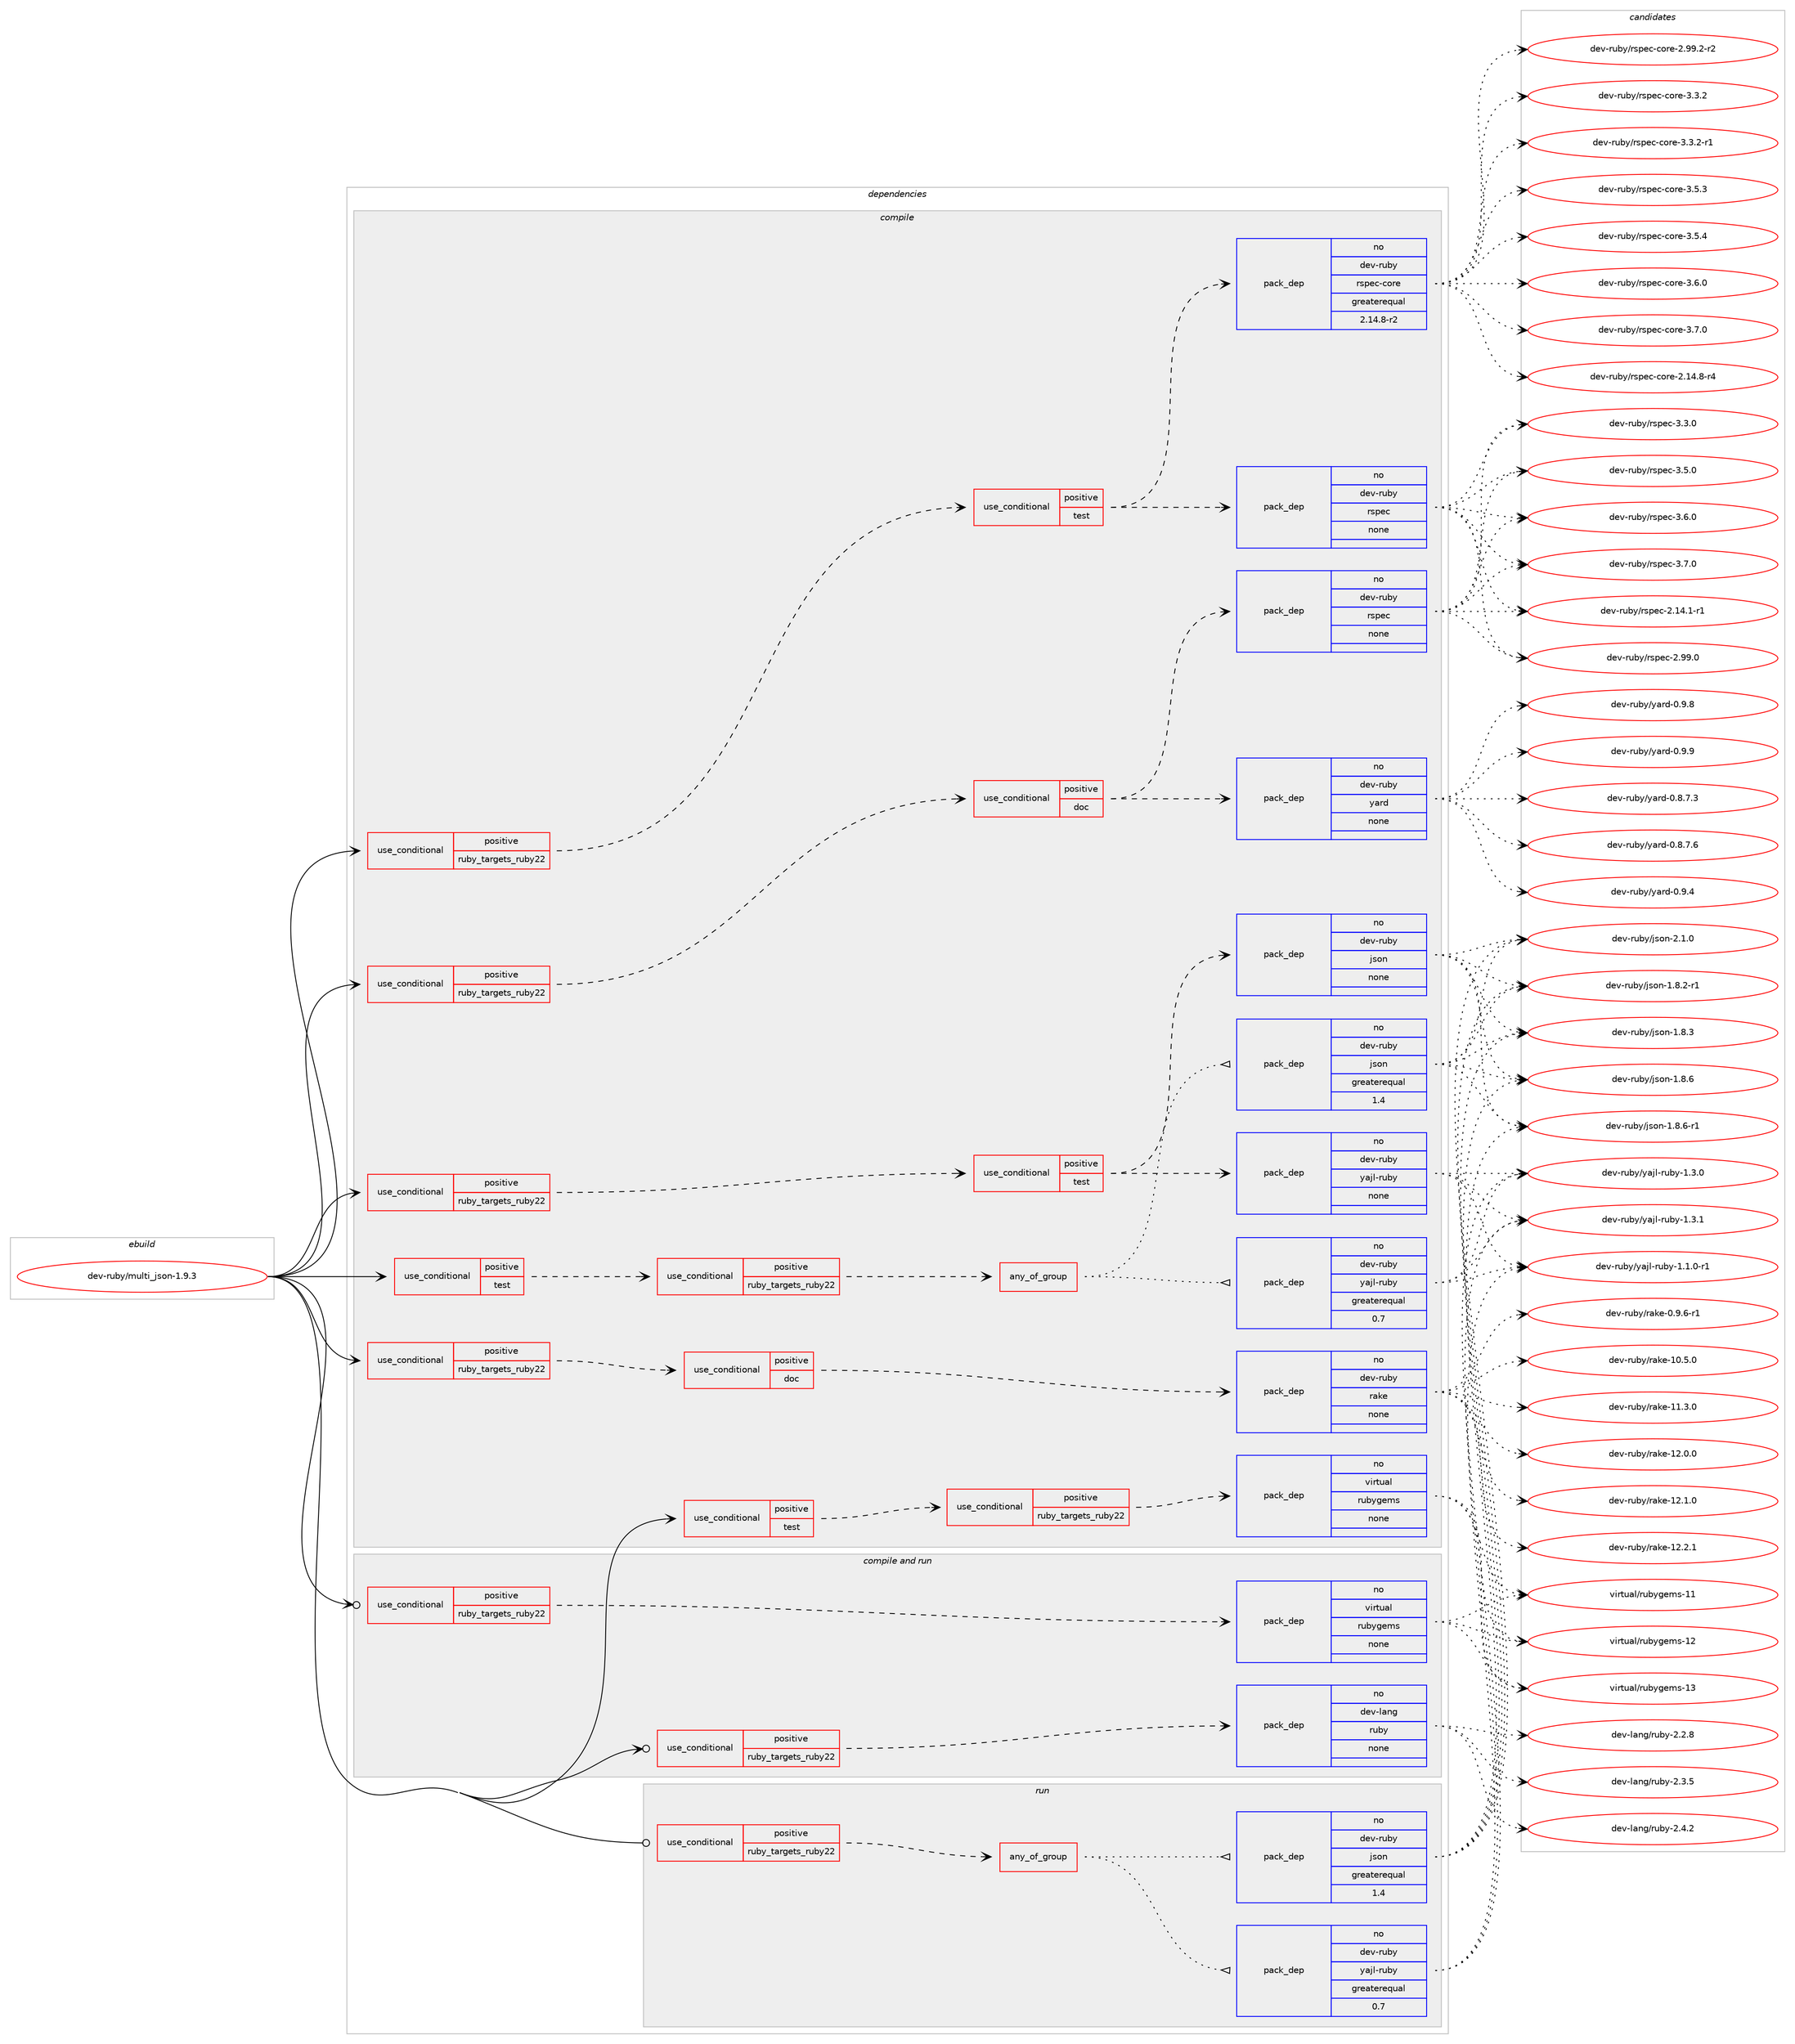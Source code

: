 digraph prolog {

# *************
# Graph options
# *************

newrank=true;
concentrate=true;
compound=true;
graph [rankdir=LR,fontname=Helvetica,fontsize=10,ranksep=1.5];#, ranksep=2.5, nodesep=0.2];
edge  [arrowhead=vee];
node  [fontname=Helvetica,fontsize=10];

# **********
# The ebuild
# **********

subgraph cluster_leftcol {
color=gray;
rank=same;
label=<<i>ebuild</i>>;
id [label="dev-ruby/multi_json-1.9.3", color=red, width=4, href="../dev-ruby/multi_json-1.9.3.svg"];
}

# ****************
# The dependencies
# ****************

subgraph cluster_midcol {
color=gray;
label=<<i>dependencies</i>>;
subgraph cluster_compile {
fillcolor="#eeeeee";
style=filled;
label=<<i>compile</i>>;
subgraph cond62586 {
dependency249274 [label=<<TABLE BORDER="0" CELLBORDER="1" CELLSPACING="0" CELLPADDING="4"><TR><TD ROWSPAN="3" CELLPADDING="10">use_conditional</TD></TR><TR><TD>positive</TD></TR><TR><TD>ruby_targets_ruby22</TD></TR></TABLE>>, shape=none, color=red];
subgraph cond62587 {
dependency249275 [label=<<TABLE BORDER="0" CELLBORDER="1" CELLSPACING="0" CELLPADDING="4"><TR><TD ROWSPAN="3" CELLPADDING="10">use_conditional</TD></TR><TR><TD>positive</TD></TR><TR><TD>doc</TD></TR></TABLE>>, shape=none, color=red];
subgraph pack182585 {
dependency249276 [label=<<TABLE BORDER="0" CELLBORDER="1" CELLSPACING="0" CELLPADDING="4" WIDTH="220"><TR><TD ROWSPAN="6" CELLPADDING="30">pack_dep</TD></TR><TR><TD WIDTH="110">no</TD></TR><TR><TD>dev-ruby</TD></TR><TR><TD>rake</TD></TR><TR><TD>none</TD></TR><TR><TD></TD></TR></TABLE>>, shape=none, color=blue];
}
dependency249275:e -> dependency249276:w [weight=20,style="dashed",arrowhead="vee"];
}
dependency249274:e -> dependency249275:w [weight=20,style="dashed",arrowhead="vee"];
}
id:e -> dependency249274:w [weight=20,style="solid",arrowhead="vee"];
subgraph cond62588 {
dependency249277 [label=<<TABLE BORDER="0" CELLBORDER="1" CELLSPACING="0" CELLPADDING="4"><TR><TD ROWSPAN="3" CELLPADDING="10">use_conditional</TD></TR><TR><TD>positive</TD></TR><TR><TD>ruby_targets_ruby22</TD></TR></TABLE>>, shape=none, color=red];
subgraph cond62589 {
dependency249278 [label=<<TABLE BORDER="0" CELLBORDER="1" CELLSPACING="0" CELLPADDING="4"><TR><TD ROWSPAN="3" CELLPADDING="10">use_conditional</TD></TR><TR><TD>positive</TD></TR><TR><TD>doc</TD></TR></TABLE>>, shape=none, color=red];
subgraph pack182586 {
dependency249279 [label=<<TABLE BORDER="0" CELLBORDER="1" CELLSPACING="0" CELLPADDING="4" WIDTH="220"><TR><TD ROWSPAN="6" CELLPADDING="30">pack_dep</TD></TR><TR><TD WIDTH="110">no</TD></TR><TR><TD>dev-ruby</TD></TR><TR><TD>rspec</TD></TR><TR><TD>none</TD></TR><TR><TD></TD></TR></TABLE>>, shape=none, color=blue];
}
dependency249278:e -> dependency249279:w [weight=20,style="dashed",arrowhead="vee"];
subgraph pack182587 {
dependency249280 [label=<<TABLE BORDER="0" CELLBORDER="1" CELLSPACING="0" CELLPADDING="4" WIDTH="220"><TR><TD ROWSPAN="6" CELLPADDING="30">pack_dep</TD></TR><TR><TD WIDTH="110">no</TD></TR><TR><TD>dev-ruby</TD></TR><TR><TD>yard</TD></TR><TR><TD>none</TD></TR><TR><TD></TD></TR></TABLE>>, shape=none, color=blue];
}
dependency249278:e -> dependency249280:w [weight=20,style="dashed",arrowhead="vee"];
}
dependency249277:e -> dependency249278:w [weight=20,style="dashed",arrowhead="vee"];
}
id:e -> dependency249277:w [weight=20,style="solid",arrowhead="vee"];
subgraph cond62590 {
dependency249281 [label=<<TABLE BORDER="0" CELLBORDER="1" CELLSPACING="0" CELLPADDING="4"><TR><TD ROWSPAN="3" CELLPADDING="10">use_conditional</TD></TR><TR><TD>positive</TD></TR><TR><TD>ruby_targets_ruby22</TD></TR></TABLE>>, shape=none, color=red];
subgraph cond62591 {
dependency249282 [label=<<TABLE BORDER="0" CELLBORDER="1" CELLSPACING="0" CELLPADDING="4"><TR><TD ROWSPAN="3" CELLPADDING="10">use_conditional</TD></TR><TR><TD>positive</TD></TR><TR><TD>test</TD></TR></TABLE>>, shape=none, color=red];
subgraph pack182588 {
dependency249283 [label=<<TABLE BORDER="0" CELLBORDER="1" CELLSPACING="0" CELLPADDING="4" WIDTH="220"><TR><TD ROWSPAN="6" CELLPADDING="30">pack_dep</TD></TR><TR><TD WIDTH="110">no</TD></TR><TR><TD>dev-ruby</TD></TR><TR><TD>json</TD></TR><TR><TD>none</TD></TR><TR><TD></TD></TR></TABLE>>, shape=none, color=blue];
}
dependency249282:e -> dependency249283:w [weight=20,style="dashed",arrowhead="vee"];
subgraph pack182589 {
dependency249284 [label=<<TABLE BORDER="0" CELLBORDER="1" CELLSPACING="0" CELLPADDING="4" WIDTH="220"><TR><TD ROWSPAN="6" CELLPADDING="30">pack_dep</TD></TR><TR><TD WIDTH="110">no</TD></TR><TR><TD>dev-ruby</TD></TR><TR><TD>yajl-ruby</TD></TR><TR><TD>none</TD></TR><TR><TD></TD></TR></TABLE>>, shape=none, color=blue];
}
dependency249282:e -> dependency249284:w [weight=20,style="dashed",arrowhead="vee"];
}
dependency249281:e -> dependency249282:w [weight=20,style="dashed",arrowhead="vee"];
}
id:e -> dependency249281:w [weight=20,style="solid",arrowhead="vee"];
subgraph cond62592 {
dependency249285 [label=<<TABLE BORDER="0" CELLBORDER="1" CELLSPACING="0" CELLPADDING="4"><TR><TD ROWSPAN="3" CELLPADDING="10">use_conditional</TD></TR><TR><TD>positive</TD></TR><TR><TD>ruby_targets_ruby22</TD></TR></TABLE>>, shape=none, color=red];
subgraph cond62593 {
dependency249286 [label=<<TABLE BORDER="0" CELLBORDER="1" CELLSPACING="0" CELLPADDING="4"><TR><TD ROWSPAN="3" CELLPADDING="10">use_conditional</TD></TR><TR><TD>positive</TD></TR><TR><TD>test</TD></TR></TABLE>>, shape=none, color=red];
subgraph pack182590 {
dependency249287 [label=<<TABLE BORDER="0" CELLBORDER="1" CELLSPACING="0" CELLPADDING="4" WIDTH="220"><TR><TD ROWSPAN="6" CELLPADDING="30">pack_dep</TD></TR><TR><TD WIDTH="110">no</TD></TR><TR><TD>dev-ruby</TD></TR><TR><TD>rspec</TD></TR><TR><TD>none</TD></TR><TR><TD></TD></TR></TABLE>>, shape=none, color=blue];
}
dependency249286:e -> dependency249287:w [weight=20,style="dashed",arrowhead="vee"];
subgraph pack182591 {
dependency249288 [label=<<TABLE BORDER="0" CELLBORDER="1" CELLSPACING="0" CELLPADDING="4" WIDTH="220"><TR><TD ROWSPAN="6" CELLPADDING="30">pack_dep</TD></TR><TR><TD WIDTH="110">no</TD></TR><TR><TD>dev-ruby</TD></TR><TR><TD>rspec-core</TD></TR><TR><TD>greaterequal</TD></TR><TR><TD>2.14.8-r2</TD></TR></TABLE>>, shape=none, color=blue];
}
dependency249286:e -> dependency249288:w [weight=20,style="dashed",arrowhead="vee"];
}
dependency249285:e -> dependency249286:w [weight=20,style="dashed",arrowhead="vee"];
}
id:e -> dependency249285:w [weight=20,style="solid",arrowhead="vee"];
subgraph cond62594 {
dependency249289 [label=<<TABLE BORDER="0" CELLBORDER="1" CELLSPACING="0" CELLPADDING="4"><TR><TD ROWSPAN="3" CELLPADDING="10">use_conditional</TD></TR><TR><TD>positive</TD></TR><TR><TD>test</TD></TR></TABLE>>, shape=none, color=red];
subgraph cond62595 {
dependency249290 [label=<<TABLE BORDER="0" CELLBORDER="1" CELLSPACING="0" CELLPADDING="4"><TR><TD ROWSPAN="3" CELLPADDING="10">use_conditional</TD></TR><TR><TD>positive</TD></TR><TR><TD>ruby_targets_ruby22</TD></TR></TABLE>>, shape=none, color=red];
subgraph any4057 {
dependency249291 [label=<<TABLE BORDER="0" CELLBORDER="1" CELLSPACING="0" CELLPADDING="4"><TR><TD CELLPADDING="10">any_of_group</TD></TR></TABLE>>, shape=none, color=red];subgraph pack182592 {
dependency249292 [label=<<TABLE BORDER="0" CELLBORDER="1" CELLSPACING="0" CELLPADDING="4" WIDTH="220"><TR><TD ROWSPAN="6" CELLPADDING="30">pack_dep</TD></TR><TR><TD WIDTH="110">no</TD></TR><TR><TD>dev-ruby</TD></TR><TR><TD>json</TD></TR><TR><TD>greaterequal</TD></TR><TR><TD>1.4</TD></TR></TABLE>>, shape=none, color=blue];
}
dependency249291:e -> dependency249292:w [weight=20,style="dotted",arrowhead="oinv"];
subgraph pack182593 {
dependency249293 [label=<<TABLE BORDER="0" CELLBORDER="1" CELLSPACING="0" CELLPADDING="4" WIDTH="220"><TR><TD ROWSPAN="6" CELLPADDING="30">pack_dep</TD></TR><TR><TD WIDTH="110">no</TD></TR><TR><TD>dev-ruby</TD></TR><TR><TD>yajl-ruby</TD></TR><TR><TD>greaterequal</TD></TR><TR><TD>0.7</TD></TR></TABLE>>, shape=none, color=blue];
}
dependency249291:e -> dependency249293:w [weight=20,style="dotted",arrowhead="oinv"];
}
dependency249290:e -> dependency249291:w [weight=20,style="dashed",arrowhead="vee"];
}
dependency249289:e -> dependency249290:w [weight=20,style="dashed",arrowhead="vee"];
}
id:e -> dependency249289:w [weight=20,style="solid",arrowhead="vee"];
subgraph cond62596 {
dependency249294 [label=<<TABLE BORDER="0" CELLBORDER="1" CELLSPACING="0" CELLPADDING="4"><TR><TD ROWSPAN="3" CELLPADDING="10">use_conditional</TD></TR><TR><TD>positive</TD></TR><TR><TD>test</TD></TR></TABLE>>, shape=none, color=red];
subgraph cond62597 {
dependency249295 [label=<<TABLE BORDER="0" CELLBORDER="1" CELLSPACING="0" CELLPADDING="4"><TR><TD ROWSPAN="3" CELLPADDING="10">use_conditional</TD></TR><TR><TD>positive</TD></TR><TR><TD>ruby_targets_ruby22</TD></TR></TABLE>>, shape=none, color=red];
subgraph pack182594 {
dependency249296 [label=<<TABLE BORDER="0" CELLBORDER="1" CELLSPACING="0" CELLPADDING="4" WIDTH="220"><TR><TD ROWSPAN="6" CELLPADDING="30">pack_dep</TD></TR><TR><TD WIDTH="110">no</TD></TR><TR><TD>virtual</TD></TR><TR><TD>rubygems</TD></TR><TR><TD>none</TD></TR><TR><TD></TD></TR></TABLE>>, shape=none, color=blue];
}
dependency249295:e -> dependency249296:w [weight=20,style="dashed",arrowhead="vee"];
}
dependency249294:e -> dependency249295:w [weight=20,style="dashed",arrowhead="vee"];
}
id:e -> dependency249294:w [weight=20,style="solid",arrowhead="vee"];
}
subgraph cluster_compileandrun {
fillcolor="#eeeeee";
style=filled;
label=<<i>compile and run</i>>;
subgraph cond62598 {
dependency249297 [label=<<TABLE BORDER="0" CELLBORDER="1" CELLSPACING="0" CELLPADDING="4"><TR><TD ROWSPAN="3" CELLPADDING="10">use_conditional</TD></TR><TR><TD>positive</TD></TR><TR><TD>ruby_targets_ruby22</TD></TR></TABLE>>, shape=none, color=red];
subgraph pack182595 {
dependency249298 [label=<<TABLE BORDER="0" CELLBORDER="1" CELLSPACING="0" CELLPADDING="4" WIDTH="220"><TR><TD ROWSPAN="6" CELLPADDING="30">pack_dep</TD></TR><TR><TD WIDTH="110">no</TD></TR><TR><TD>dev-lang</TD></TR><TR><TD>ruby</TD></TR><TR><TD>none</TD></TR><TR><TD></TD></TR></TABLE>>, shape=none, color=blue];
}
dependency249297:e -> dependency249298:w [weight=20,style="dashed",arrowhead="vee"];
}
id:e -> dependency249297:w [weight=20,style="solid",arrowhead="odotvee"];
subgraph cond62599 {
dependency249299 [label=<<TABLE BORDER="0" CELLBORDER="1" CELLSPACING="0" CELLPADDING="4"><TR><TD ROWSPAN="3" CELLPADDING="10">use_conditional</TD></TR><TR><TD>positive</TD></TR><TR><TD>ruby_targets_ruby22</TD></TR></TABLE>>, shape=none, color=red];
subgraph pack182596 {
dependency249300 [label=<<TABLE BORDER="0" CELLBORDER="1" CELLSPACING="0" CELLPADDING="4" WIDTH="220"><TR><TD ROWSPAN="6" CELLPADDING="30">pack_dep</TD></TR><TR><TD WIDTH="110">no</TD></TR><TR><TD>virtual</TD></TR><TR><TD>rubygems</TD></TR><TR><TD>none</TD></TR><TR><TD></TD></TR></TABLE>>, shape=none, color=blue];
}
dependency249299:e -> dependency249300:w [weight=20,style="dashed",arrowhead="vee"];
}
id:e -> dependency249299:w [weight=20,style="solid",arrowhead="odotvee"];
}
subgraph cluster_run {
fillcolor="#eeeeee";
style=filled;
label=<<i>run</i>>;
subgraph cond62600 {
dependency249301 [label=<<TABLE BORDER="0" CELLBORDER="1" CELLSPACING="0" CELLPADDING="4"><TR><TD ROWSPAN="3" CELLPADDING="10">use_conditional</TD></TR><TR><TD>positive</TD></TR><TR><TD>ruby_targets_ruby22</TD></TR></TABLE>>, shape=none, color=red];
subgraph any4058 {
dependency249302 [label=<<TABLE BORDER="0" CELLBORDER="1" CELLSPACING="0" CELLPADDING="4"><TR><TD CELLPADDING="10">any_of_group</TD></TR></TABLE>>, shape=none, color=red];subgraph pack182597 {
dependency249303 [label=<<TABLE BORDER="0" CELLBORDER="1" CELLSPACING="0" CELLPADDING="4" WIDTH="220"><TR><TD ROWSPAN="6" CELLPADDING="30">pack_dep</TD></TR><TR><TD WIDTH="110">no</TD></TR><TR><TD>dev-ruby</TD></TR><TR><TD>json</TD></TR><TR><TD>greaterequal</TD></TR><TR><TD>1.4</TD></TR></TABLE>>, shape=none, color=blue];
}
dependency249302:e -> dependency249303:w [weight=20,style="dotted",arrowhead="oinv"];
subgraph pack182598 {
dependency249304 [label=<<TABLE BORDER="0" CELLBORDER="1" CELLSPACING="0" CELLPADDING="4" WIDTH="220"><TR><TD ROWSPAN="6" CELLPADDING="30">pack_dep</TD></TR><TR><TD WIDTH="110">no</TD></TR><TR><TD>dev-ruby</TD></TR><TR><TD>yajl-ruby</TD></TR><TR><TD>greaterequal</TD></TR><TR><TD>0.7</TD></TR></TABLE>>, shape=none, color=blue];
}
dependency249302:e -> dependency249304:w [weight=20,style="dotted",arrowhead="oinv"];
}
dependency249301:e -> dependency249302:w [weight=20,style="dashed",arrowhead="vee"];
}
id:e -> dependency249301:w [weight=20,style="solid",arrowhead="odot"];
}
}

# **************
# The candidates
# **************

subgraph cluster_choices {
rank=same;
color=gray;
label=<<i>candidates</i>>;

subgraph choice182585 {
color=black;
nodesep=1;
choice100101118451141179812147114971071014548465746544511449 [label="dev-ruby/rake-0.9.6-r1", color=red, width=4,href="../dev-ruby/rake-0.9.6-r1.svg"];
choice1001011184511411798121471149710710145494846534648 [label="dev-ruby/rake-10.5.0", color=red, width=4,href="../dev-ruby/rake-10.5.0.svg"];
choice1001011184511411798121471149710710145494946514648 [label="dev-ruby/rake-11.3.0", color=red, width=4,href="../dev-ruby/rake-11.3.0.svg"];
choice1001011184511411798121471149710710145495046484648 [label="dev-ruby/rake-12.0.0", color=red, width=4,href="../dev-ruby/rake-12.0.0.svg"];
choice1001011184511411798121471149710710145495046494648 [label="dev-ruby/rake-12.1.0", color=red, width=4,href="../dev-ruby/rake-12.1.0.svg"];
choice1001011184511411798121471149710710145495046504649 [label="dev-ruby/rake-12.2.1", color=red, width=4,href="../dev-ruby/rake-12.2.1.svg"];
dependency249276:e -> choice100101118451141179812147114971071014548465746544511449:w [style=dotted,weight="100"];
dependency249276:e -> choice1001011184511411798121471149710710145494846534648:w [style=dotted,weight="100"];
dependency249276:e -> choice1001011184511411798121471149710710145494946514648:w [style=dotted,weight="100"];
dependency249276:e -> choice1001011184511411798121471149710710145495046484648:w [style=dotted,weight="100"];
dependency249276:e -> choice1001011184511411798121471149710710145495046494648:w [style=dotted,weight="100"];
dependency249276:e -> choice1001011184511411798121471149710710145495046504649:w [style=dotted,weight="100"];
}
subgraph choice182586 {
color=black;
nodesep=1;
choice10010111845114117981214711411511210199455046495246494511449 [label="dev-ruby/rspec-2.14.1-r1", color=red, width=4,href="../dev-ruby/rspec-2.14.1-r1.svg"];
choice1001011184511411798121471141151121019945504657574648 [label="dev-ruby/rspec-2.99.0", color=red, width=4,href="../dev-ruby/rspec-2.99.0.svg"];
choice10010111845114117981214711411511210199455146514648 [label="dev-ruby/rspec-3.3.0", color=red, width=4,href="../dev-ruby/rspec-3.3.0.svg"];
choice10010111845114117981214711411511210199455146534648 [label="dev-ruby/rspec-3.5.0", color=red, width=4,href="../dev-ruby/rspec-3.5.0.svg"];
choice10010111845114117981214711411511210199455146544648 [label="dev-ruby/rspec-3.6.0", color=red, width=4,href="../dev-ruby/rspec-3.6.0.svg"];
choice10010111845114117981214711411511210199455146554648 [label="dev-ruby/rspec-3.7.0", color=red, width=4,href="../dev-ruby/rspec-3.7.0.svg"];
dependency249279:e -> choice10010111845114117981214711411511210199455046495246494511449:w [style=dotted,weight="100"];
dependency249279:e -> choice1001011184511411798121471141151121019945504657574648:w [style=dotted,weight="100"];
dependency249279:e -> choice10010111845114117981214711411511210199455146514648:w [style=dotted,weight="100"];
dependency249279:e -> choice10010111845114117981214711411511210199455146534648:w [style=dotted,weight="100"];
dependency249279:e -> choice10010111845114117981214711411511210199455146544648:w [style=dotted,weight="100"];
dependency249279:e -> choice10010111845114117981214711411511210199455146554648:w [style=dotted,weight="100"];
}
subgraph choice182587 {
color=black;
nodesep=1;
choice100101118451141179812147121971141004548465646554651 [label="dev-ruby/yard-0.8.7.3", color=red, width=4,href="../dev-ruby/yard-0.8.7.3.svg"];
choice100101118451141179812147121971141004548465646554654 [label="dev-ruby/yard-0.8.7.6", color=red, width=4,href="../dev-ruby/yard-0.8.7.6.svg"];
choice10010111845114117981214712197114100454846574652 [label="dev-ruby/yard-0.9.4", color=red, width=4,href="../dev-ruby/yard-0.9.4.svg"];
choice10010111845114117981214712197114100454846574656 [label="dev-ruby/yard-0.9.8", color=red, width=4,href="../dev-ruby/yard-0.9.8.svg"];
choice10010111845114117981214712197114100454846574657 [label="dev-ruby/yard-0.9.9", color=red, width=4,href="../dev-ruby/yard-0.9.9.svg"];
dependency249280:e -> choice100101118451141179812147121971141004548465646554651:w [style=dotted,weight="100"];
dependency249280:e -> choice100101118451141179812147121971141004548465646554654:w [style=dotted,weight="100"];
dependency249280:e -> choice10010111845114117981214712197114100454846574652:w [style=dotted,weight="100"];
dependency249280:e -> choice10010111845114117981214712197114100454846574656:w [style=dotted,weight="100"];
dependency249280:e -> choice10010111845114117981214712197114100454846574657:w [style=dotted,weight="100"];
}
subgraph choice182588 {
color=black;
nodesep=1;
choice1001011184511411798121471061151111104549465646504511449 [label="dev-ruby/json-1.8.2-r1", color=red, width=4,href="../dev-ruby/json-1.8.2-r1.svg"];
choice100101118451141179812147106115111110454946564651 [label="dev-ruby/json-1.8.3", color=red, width=4,href="../dev-ruby/json-1.8.3.svg"];
choice100101118451141179812147106115111110454946564654 [label="dev-ruby/json-1.8.6", color=red, width=4,href="../dev-ruby/json-1.8.6.svg"];
choice1001011184511411798121471061151111104549465646544511449 [label="dev-ruby/json-1.8.6-r1", color=red, width=4,href="../dev-ruby/json-1.8.6-r1.svg"];
choice100101118451141179812147106115111110455046494648 [label="dev-ruby/json-2.1.0", color=red, width=4,href="../dev-ruby/json-2.1.0.svg"];
dependency249283:e -> choice1001011184511411798121471061151111104549465646504511449:w [style=dotted,weight="100"];
dependency249283:e -> choice100101118451141179812147106115111110454946564651:w [style=dotted,weight="100"];
dependency249283:e -> choice100101118451141179812147106115111110454946564654:w [style=dotted,weight="100"];
dependency249283:e -> choice1001011184511411798121471061151111104549465646544511449:w [style=dotted,weight="100"];
dependency249283:e -> choice100101118451141179812147106115111110455046494648:w [style=dotted,weight="100"];
}
subgraph choice182589 {
color=black;
nodesep=1;
choice1001011184511411798121471219710610845114117981214549464946484511449 [label="dev-ruby/yajl-ruby-1.1.0-r1", color=red, width=4,href="../dev-ruby/yajl-ruby-1.1.0-r1.svg"];
choice100101118451141179812147121971061084511411798121454946514648 [label="dev-ruby/yajl-ruby-1.3.0", color=red, width=4,href="../dev-ruby/yajl-ruby-1.3.0.svg"];
choice100101118451141179812147121971061084511411798121454946514649 [label="dev-ruby/yajl-ruby-1.3.1", color=red, width=4,href="../dev-ruby/yajl-ruby-1.3.1.svg"];
dependency249284:e -> choice1001011184511411798121471219710610845114117981214549464946484511449:w [style=dotted,weight="100"];
dependency249284:e -> choice100101118451141179812147121971061084511411798121454946514648:w [style=dotted,weight="100"];
dependency249284:e -> choice100101118451141179812147121971061084511411798121454946514649:w [style=dotted,weight="100"];
}
subgraph choice182590 {
color=black;
nodesep=1;
choice10010111845114117981214711411511210199455046495246494511449 [label="dev-ruby/rspec-2.14.1-r1", color=red, width=4,href="../dev-ruby/rspec-2.14.1-r1.svg"];
choice1001011184511411798121471141151121019945504657574648 [label="dev-ruby/rspec-2.99.0", color=red, width=4,href="../dev-ruby/rspec-2.99.0.svg"];
choice10010111845114117981214711411511210199455146514648 [label="dev-ruby/rspec-3.3.0", color=red, width=4,href="../dev-ruby/rspec-3.3.0.svg"];
choice10010111845114117981214711411511210199455146534648 [label="dev-ruby/rspec-3.5.0", color=red, width=4,href="../dev-ruby/rspec-3.5.0.svg"];
choice10010111845114117981214711411511210199455146544648 [label="dev-ruby/rspec-3.6.0", color=red, width=4,href="../dev-ruby/rspec-3.6.0.svg"];
choice10010111845114117981214711411511210199455146554648 [label="dev-ruby/rspec-3.7.0", color=red, width=4,href="../dev-ruby/rspec-3.7.0.svg"];
dependency249287:e -> choice10010111845114117981214711411511210199455046495246494511449:w [style=dotted,weight="100"];
dependency249287:e -> choice1001011184511411798121471141151121019945504657574648:w [style=dotted,weight="100"];
dependency249287:e -> choice10010111845114117981214711411511210199455146514648:w [style=dotted,weight="100"];
dependency249287:e -> choice10010111845114117981214711411511210199455146534648:w [style=dotted,weight="100"];
dependency249287:e -> choice10010111845114117981214711411511210199455146544648:w [style=dotted,weight="100"];
dependency249287:e -> choice10010111845114117981214711411511210199455146554648:w [style=dotted,weight="100"];
}
subgraph choice182591 {
color=black;
nodesep=1;
choice100101118451141179812147114115112101994599111114101455046495246564511452 [label="dev-ruby/rspec-core-2.14.8-r4", color=red, width=4,href="../dev-ruby/rspec-core-2.14.8-r4.svg"];
choice100101118451141179812147114115112101994599111114101455046575746504511450 [label="dev-ruby/rspec-core-2.99.2-r2", color=red, width=4,href="../dev-ruby/rspec-core-2.99.2-r2.svg"];
choice100101118451141179812147114115112101994599111114101455146514650 [label="dev-ruby/rspec-core-3.3.2", color=red, width=4,href="../dev-ruby/rspec-core-3.3.2.svg"];
choice1001011184511411798121471141151121019945991111141014551465146504511449 [label="dev-ruby/rspec-core-3.3.2-r1", color=red, width=4,href="../dev-ruby/rspec-core-3.3.2-r1.svg"];
choice100101118451141179812147114115112101994599111114101455146534651 [label="dev-ruby/rspec-core-3.5.3", color=red, width=4,href="../dev-ruby/rspec-core-3.5.3.svg"];
choice100101118451141179812147114115112101994599111114101455146534652 [label="dev-ruby/rspec-core-3.5.4", color=red, width=4,href="../dev-ruby/rspec-core-3.5.4.svg"];
choice100101118451141179812147114115112101994599111114101455146544648 [label="dev-ruby/rspec-core-3.6.0", color=red, width=4,href="../dev-ruby/rspec-core-3.6.0.svg"];
choice100101118451141179812147114115112101994599111114101455146554648 [label="dev-ruby/rspec-core-3.7.0", color=red, width=4,href="../dev-ruby/rspec-core-3.7.0.svg"];
dependency249288:e -> choice100101118451141179812147114115112101994599111114101455046495246564511452:w [style=dotted,weight="100"];
dependency249288:e -> choice100101118451141179812147114115112101994599111114101455046575746504511450:w [style=dotted,weight="100"];
dependency249288:e -> choice100101118451141179812147114115112101994599111114101455146514650:w [style=dotted,weight="100"];
dependency249288:e -> choice1001011184511411798121471141151121019945991111141014551465146504511449:w [style=dotted,weight="100"];
dependency249288:e -> choice100101118451141179812147114115112101994599111114101455146534651:w [style=dotted,weight="100"];
dependency249288:e -> choice100101118451141179812147114115112101994599111114101455146534652:w [style=dotted,weight="100"];
dependency249288:e -> choice100101118451141179812147114115112101994599111114101455146544648:w [style=dotted,weight="100"];
dependency249288:e -> choice100101118451141179812147114115112101994599111114101455146554648:w [style=dotted,weight="100"];
}
subgraph choice182592 {
color=black;
nodesep=1;
choice1001011184511411798121471061151111104549465646504511449 [label="dev-ruby/json-1.8.2-r1", color=red, width=4,href="../dev-ruby/json-1.8.2-r1.svg"];
choice100101118451141179812147106115111110454946564651 [label="dev-ruby/json-1.8.3", color=red, width=4,href="../dev-ruby/json-1.8.3.svg"];
choice100101118451141179812147106115111110454946564654 [label="dev-ruby/json-1.8.6", color=red, width=4,href="../dev-ruby/json-1.8.6.svg"];
choice1001011184511411798121471061151111104549465646544511449 [label="dev-ruby/json-1.8.6-r1", color=red, width=4,href="../dev-ruby/json-1.8.6-r1.svg"];
choice100101118451141179812147106115111110455046494648 [label="dev-ruby/json-2.1.0", color=red, width=4,href="../dev-ruby/json-2.1.0.svg"];
dependency249292:e -> choice1001011184511411798121471061151111104549465646504511449:w [style=dotted,weight="100"];
dependency249292:e -> choice100101118451141179812147106115111110454946564651:w [style=dotted,weight="100"];
dependency249292:e -> choice100101118451141179812147106115111110454946564654:w [style=dotted,weight="100"];
dependency249292:e -> choice1001011184511411798121471061151111104549465646544511449:w [style=dotted,weight="100"];
dependency249292:e -> choice100101118451141179812147106115111110455046494648:w [style=dotted,weight="100"];
}
subgraph choice182593 {
color=black;
nodesep=1;
choice1001011184511411798121471219710610845114117981214549464946484511449 [label="dev-ruby/yajl-ruby-1.1.0-r1", color=red, width=4,href="../dev-ruby/yajl-ruby-1.1.0-r1.svg"];
choice100101118451141179812147121971061084511411798121454946514648 [label="dev-ruby/yajl-ruby-1.3.0", color=red, width=4,href="../dev-ruby/yajl-ruby-1.3.0.svg"];
choice100101118451141179812147121971061084511411798121454946514649 [label="dev-ruby/yajl-ruby-1.3.1", color=red, width=4,href="../dev-ruby/yajl-ruby-1.3.1.svg"];
dependency249293:e -> choice1001011184511411798121471219710610845114117981214549464946484511449:w [style=dotted,weight="100"];
dependency249293:e -> choice100101118451141179812147121971061084511411798121454946514648:w [style=dotted,weight="100"];
dependency249293:e -> choice100101118451141179812147121971061084511411798121454946514649:w [style=dotted,weight="100"];
}
subgraph choice182594 {
color=black;
nodesep=1;
choice118105114116117971084711411798121103101109115454949 [label="virtual/rubygems-11", color=red, width=4,href="../virtual/rubygems-11.svg"];
choice118105114116117971084711411798121103101109115454950 [label="virtual/rubygems-12", color=red, width=4,href="../virtual/rubygems-12.svg"];
choice118105114116117971084711411798121103101109115454951 [label="virtual/rubygems-13", color=red, width=4,href="../virtual/rubygems-13.svg"];
dependency249296:e -> choice118105114116117971084711411798121103101109115454949:w [style=dotted,weight="100"];
dependency249296:e -> choice118105114116117971084711411798121103101109115454950:w [style=dotted,weight="100"];
dependency249296:e -> choice118105114116117971084711411798121103101109115454951:w [style=dotted,weight="100"];
}
subgraph choice182595 {
color=black;
nodesep=1;
choice10010111845108971101034711411798121455046504656 [label="dev-lang/ruby-2.2.8", color=red, width=4,href="../dev-lang/ruby-2.2.8.svg"];
choice10010111845108971101034711411798121455046514653 [label="dev-lang/ruby-2.3.5", color=red, width=4,href="../dev-lang/ruby-2.3.5.svg"];
choice10010111845108971101034711411798121455046524650 [label="dev-lang/ruby-2.4.2", color=red, width=4,href="../dev-lang/ruby-2.4.2.svg"];
dependency249298:e -> choice10010111845108971101034711411798121455046504656:w [style=dotted,weight="100"];
dependency249298:e -> choice10010111845108971101034711411798121455046514653:w [style=dotted,weight="100"];
dependency249298:e -> choice10010111845108971101034711411798121455046524650:w [style=dotted,weight="100"];
}
subgraph choice182596 {
color=black;
nodesep=1;
choice118105114116117971084711411798121103101109115454949 [label="virtual/rubygems-11", color=red, width=4,href="../virtual/rubygems-11.svg"];
choice118105114116117971084711411798121103101109115454950 [label="virtual/rubygems-12", color=red, width=4,href="../virtual/rubygems-12.svg"];
choice118105114116117971084711411798121103101109115454951 [label="virtual/rubygems-13", color=red, width=4,href="../virtual/rubygems-13.svg"];
dependency249300:e -> choice118105114116117971084711411798121103101109115454949:w [style=dotted,weight="100"];
dependency249300:e -> choice118105114116117971084711411798121103101109115454950:w [style=dotted,weight="100"];
dependency249300:e -> choice118105114116117971084711411798121103101109115454951:w [style=dotted,weight="100"];
}
subgraph choice182597 {
color=black;
nodesep=1;
choice1001011184511411798121471061151111104549465646504511449 [label="dev-ruby/json-1.8.2-r1", color=red, width=4,href="../dev-ruby/json-1.8.2-r1.svg"];
choice100101118451141179812147106115111110454946564651 [label="dev-ruby/json-1.8.3", color=red, width=4,href="../dev-ruby/json-1.8.3.svg"];
choice100101118451141179812147106115111110454946564654 [label="dev-ruby/json-1.8.6", color=red, width=4,href="../dev-ruby/json-1.8.6.svg"];
choice1001011184511411798121471061151111104549465646544511449 [label="dev-ruby/json-1.8.6-r1", color=red, width=4,href="../dev-ruby/json-1.8.6-r1.svg"];
choice100101118451141179812147106115111110455046494648 [label="dev-ruby/json-2.1.0", color=red, width=4,href="../dev-ruby/json-2.1.0.svg"];
dependency249303:e -> choice1001011184511411798121471061151111104549465646504511449:w [style=dotted,weight="100"];
dependency249303:e -> choice100101118451141179812147106115111110454946564651:w [style=dotted,weight="100"];
dependency249303:e -> choice100101118451141179812147106115111110454946564654:w [style=dotted,weight="100"];
dependency249303:e -> choice1001011184511411798121471061151111104549465646544511449:w [style=dotted,weight="100"];
dependency249303:e -> choice100101118451141179812147106115111110455046494648:w [style=dotted,weight="100"];
}
subgraph choice182598 {
color=black;
nodesep=1;
choice1001011184511411798121471219710610845114117981214549464946484511449 [label="dev-ruby/yajl-ruby-1.1.0-r1", color=red, width=4,href="../dev-ruby/yajl-ruby-1.1.0-r1.svg"];
choice100101118451141179812147121971061084511411798121454946514648 [label="dev-ruby/yajl-ruby-1.3.0", color=red, width=4,href="../dev-ruby/yajl-ruby-1.3.0.svg"];
choice100101118451141179812147121971061084511411798121454946514649 [label="dev-ruby/yajl-ruby-1.3.1", color=red, width=4,href="../dev-ruby/yajl-ruby-1.3.1.svg"];
dependency249304:e -> choice1001011184511411798121471219710610845114117981214549464946484511449:w [style=dotted,weight="100"];
dependency249304:e -> choice100101118451141179812147121971061084511411798121454946514648:w [style=dotted,weight="100"];
dependency249304:e -> choice100101118451141179812147121971061084511411798121454946514649:w [style=dotted,weight="100"];
}
}

}
